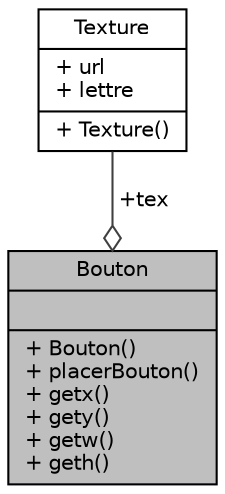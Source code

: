digraph "Bouton"
{
 // LATEX_PDF_SIZE
  edge [fontname="Helvetica",fontsize="10",labelfontname="Helvetica",labelfontsize="10"];
  node [fontname="Helvetica",fontsize="10",shape=record];
  Node1 [label="{Bouton\n||+ Bouton()\l+ placerBouton()\l+ getx()\l+ gety()\l+ getw()\l+ geth()\l}",height=0.2,width=0.4,color="black", fillcolor="grey75", style="filled", fontcolor="black",tooltip="permettant de gerer les boutons du menu"];
  Node2 -> Node1 [color="grey25",fontsize="10",style="solid",label=" +tex" ,arrowhead="odiamond",fontname="Helvetica"];
  Node2 [label="{Texture\n|+ url\l+ lettre\l|+ Texture()\l}",height=0.2,width=0.4,color="black", fillcolor="white", style="filled",URL="$classTexture.html",tooltip="class permettant de gerer les textures d'un personnage"];
}

